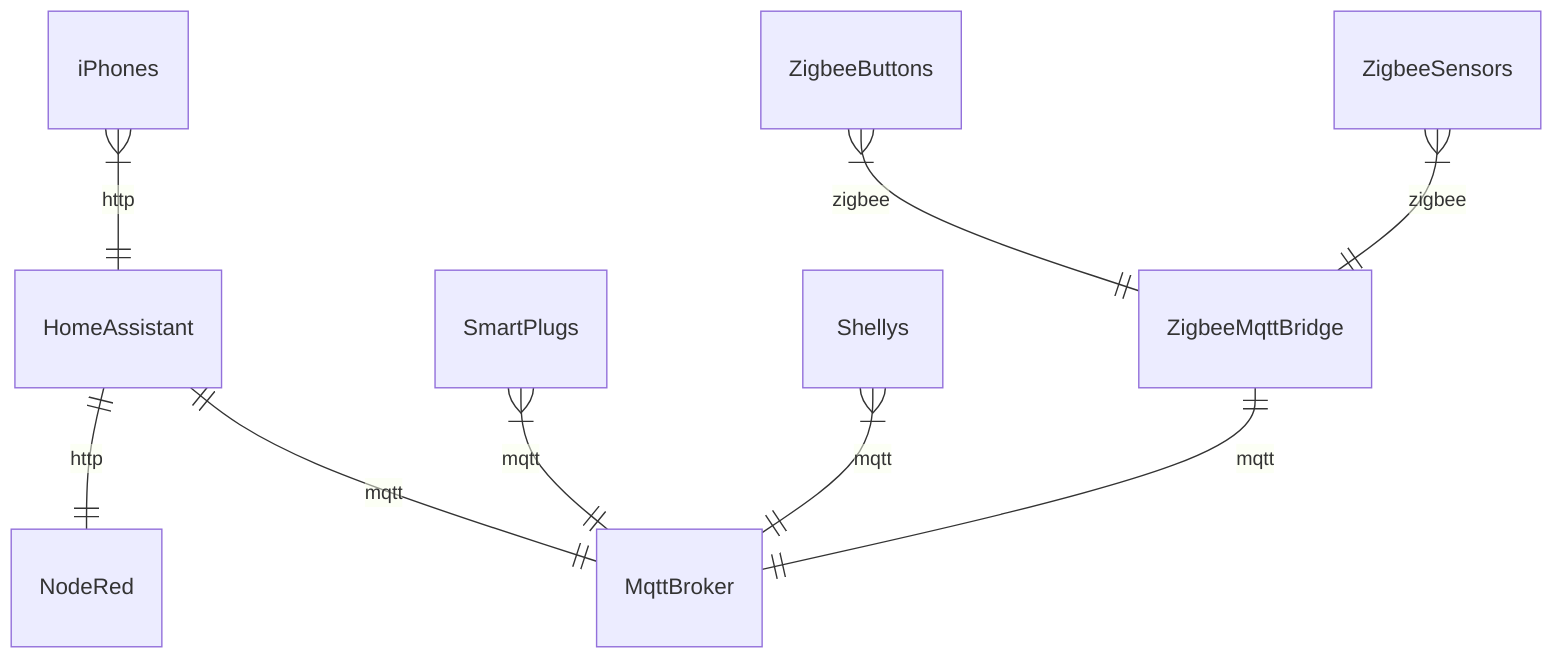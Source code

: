 erDiagram
  iPhones }|--|| HomeAssistant : http
  HomeAssistant ||--|| NodeRed : http

  HomeAssistant ||--|| MqttBroker : mqtt
  SmartPlugs }|--|| MqttBroker : mqtt
  Shellys }|--|| MqttBroker : mqtt

  ZigbeeMqttBridge ||--|| MqttBroker : mqtt
  ZigbeeButtons }|--|| ZigbeeMqttBridge : zigbee
  ZigbeeSensors }|--|| ZigbeeMqttBridge : zigbee